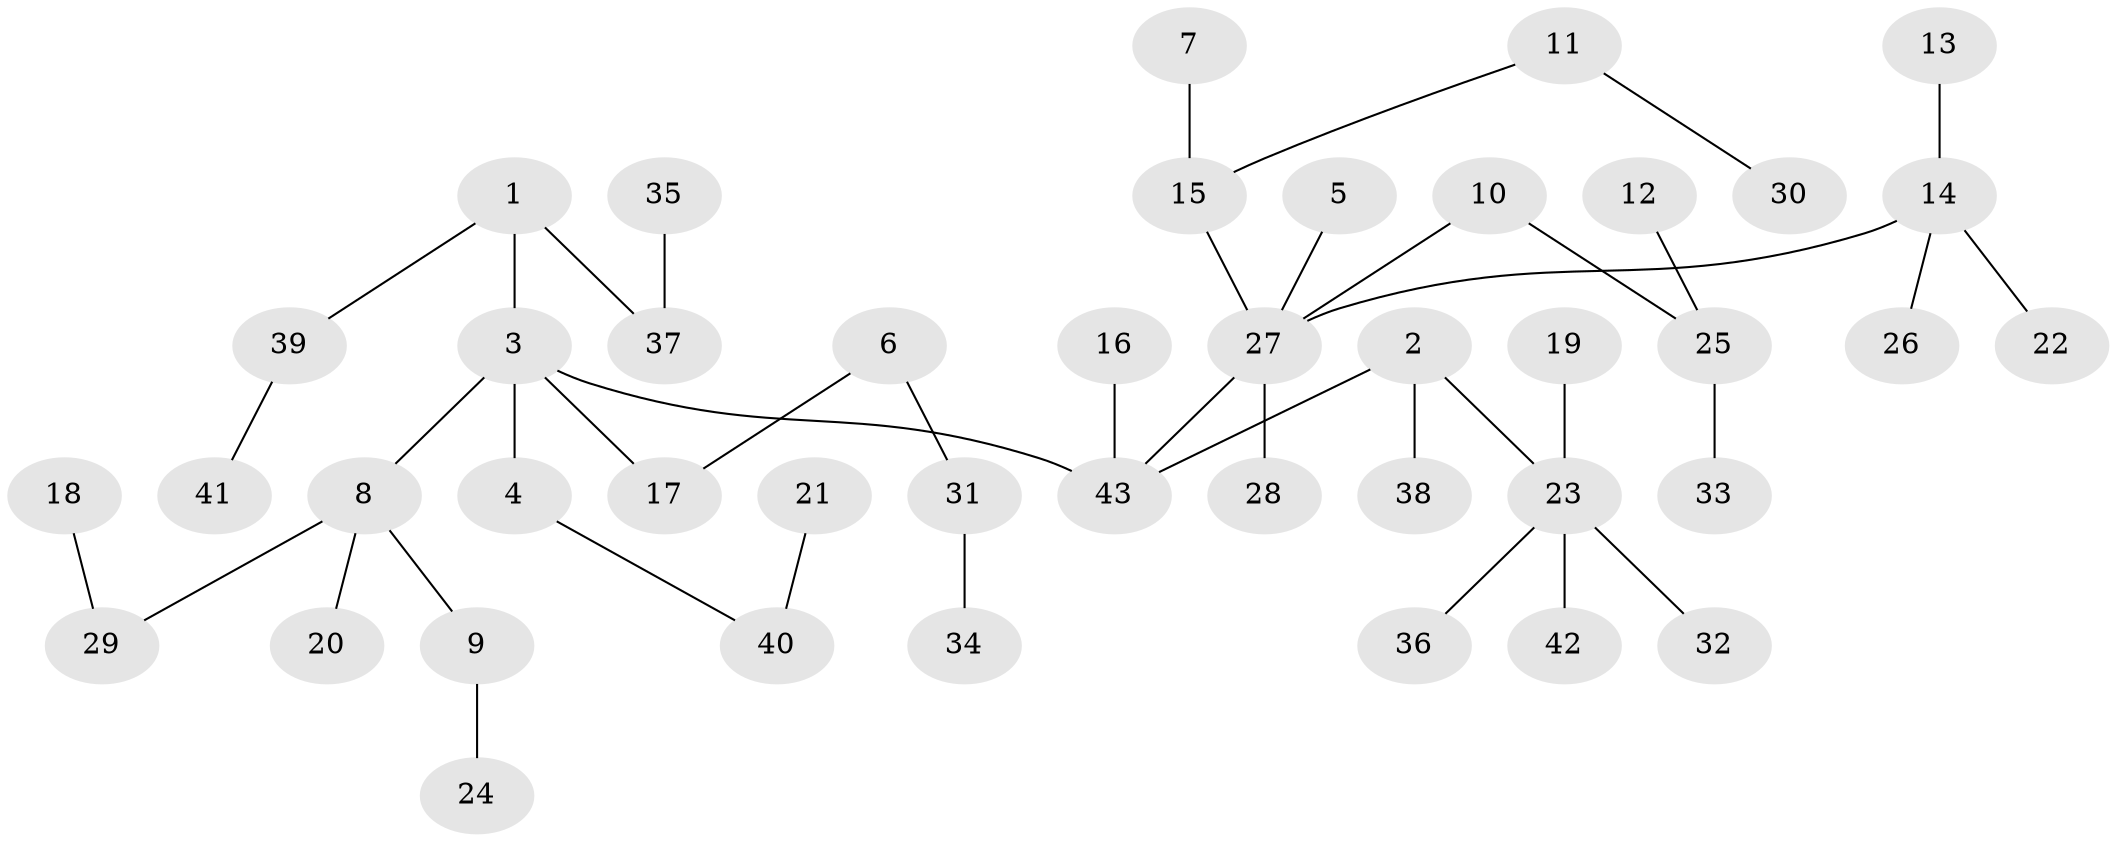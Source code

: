 // original degree distribution, {5: 0.011764705882352941, 6: 0.011764705882352941, 8: 0.011764705882352941, 4: 0.058823529411764705, 1: 0.49411764705882355, 2: 0.25882352941176473, 3: 0.1411764705882353, 7: 0.011764705882352941}
// Generated by graph-tools (version 1.1) at 2025/02/03/09/25 03:02:17]
// undirected, 43 vertices, 42 edges
graph export_dot {
graph [start="1"]
  node [color=gray90,style=filled];
  1;
  2;
  3;
  4;
  5;
  6;
  7;
  8;
  9;
  10;
  11;
  12;
  13;
  14;
  15;
  16;
  17;
  18;
  19;
  20;
  21;
  22;
  23;
  24;
  25;
  26;
  27;
  28;
  29;
  30;
  31;
  32;
  33;
  34;
  35;
  36;
  37;
  38;
  39;
  40;
  41;
  42;
  43;
  1 -- 3 [weight=1.0];
  1 -- 37 [weight=1.0];
  1 -- 39 [weight=1.0];
  2 -- 23 [weight=1.0];
  2 -- 38 [weight=1.0];
  2 -- 43 [weight=1.0];
  3 -- 4 [weight=1.0];
  3 -- 8 [weight=1.0];
  3 -- 17 [weight=1.0];
  3 -- 43 [weight=1.0];
  4 -- 40 [weight=1.0];
  5 -- 27 [weight=1.0];
  6 -- 17 [weight=1.0];
  6 -- 31 [weight=1.0];
  7 -- 15 [weight=1.0];
  8 -- 9 [weight=1.0];
  8 -- 20 [weight=1.0];
  8 -- 29 [weight=1.0];
  9 -- 24 [weight=1.0];
  10 -- 25 [weight=1.0];
  10 -- 27 [weight=1.0];
  11 -- 15 [weight=1.0];
  11 -- 30 [weight=1.0];
  12 -- 25 [weight=1.0];
  13 -- 14 [weight=1.0];
  14 -- 22 [weight=1.0];
  14 -- 26 [weight=1.0];
  14 -- 27 [weight=1.0];
  15 -- 27 [weight=1.0];
  16 -- 43 [weight=1.0];
  18 -- 29 [weight=1.0];
  19 -- 23 [weight=1.0];
  21 -- 40 [weight=1.0];
  23 -- 32 [weight=1.0];
  23 -- 36 [weight=1.0];
  23 -- 42 [weight=1.0];
  25 -- 33 [weight=1.0];
  27 -- 28 [weight=1.0];
  27 -- 43 [weight=1.0];
  31 -- 34 [weight=1.0];
  35 -- 37 [weight=1.0];
  39 -- 41 [weight=1.0];
}
